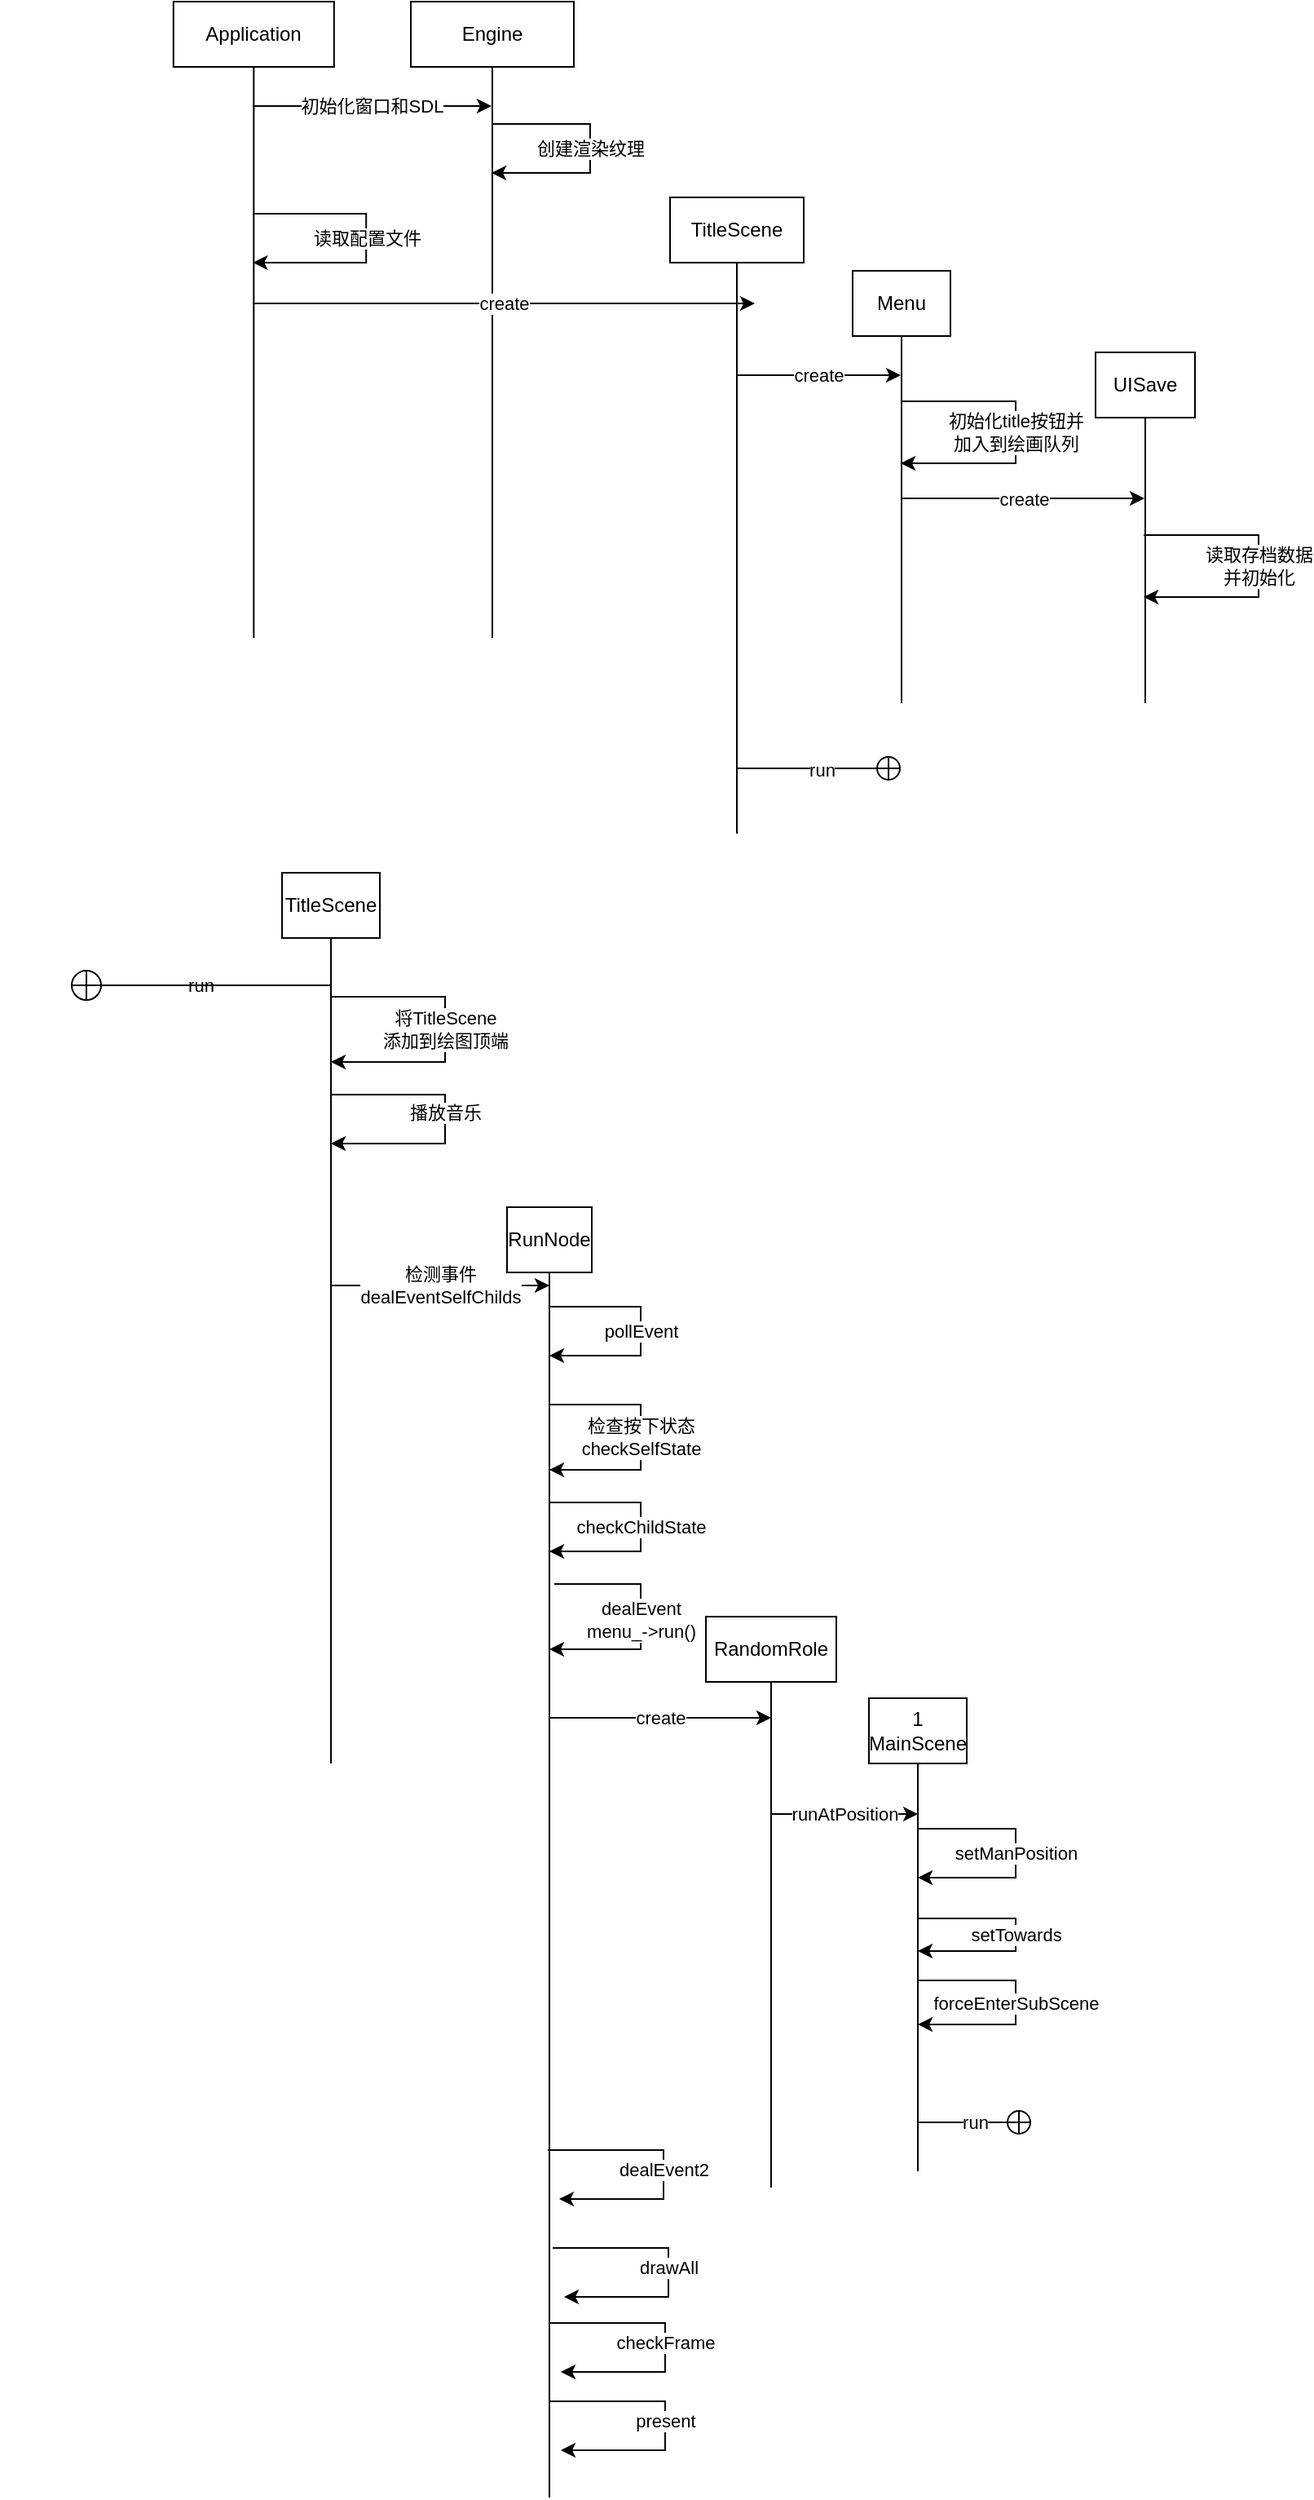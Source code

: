 <mxfile version="16.2.7" type="device"><diagram id="IN1xpbIWrTCwzECuijtb" name="第 1 页"><mxGraphModel dx="868" dy="482" grid="1" gridSize="10" guides="1" tooltips="1" connect="1" arrows="1" fold="1" page="1" pageScale="1" pageWidth="827" pageHeight="1169" math="0" shadow="0"><root><mxCell id="0"/><mxCell id="1" parent="0"/><mxCell id="ne3Uddin1NQ_Igzy5Xxl-41" value="run" style="endArrow=circlePlus;startArrow=none;endFill=0;startFill=0;endSize=8;html=1;labelBackgroundColor=none;rounded=0;strokeColor=default;sketch=0;" parent="1" edge="1"><mxGeometry width="160" relative="1" as="geometry"><mxPoint x="209.5" y="653" as="sourcePoint"/><mxPoint x="50" y="653" as="targetPoint"/></mxGeometry></mxCell><mxCell id="ne3Uddin1NQ_Igzy5Xxl-11" value="创建渲染纹理" style="edgeStyle=orthogonalEdgeStyle;rounded=0;orthogonalLoop=1;jettySize=auto;html=1;" parent="1" edge="1"><mxGeometry relative="1" as="geometry"><mxPoint x="308.5" y="125" as="sourcePoint"/><mxPoint x="308.5" y="155" as="targetPoint"/><Array as="points"><mxPoint x="369" y="125"/><mxPoint x="349" y="155"/></Array></mxGeometry></mxCell><mxCell id="ne3Uddin1NQ_Igzy5Xxl-17" value="Engine" style="shape=umlLifeline;perimeter=lifelinePerimeter;whiteSpace=wrap;html=1;container=1;collapsible=0;recursiveResize=0;outlineConnect=0;lifelineDashed=0;strokeWidth=1;" parent="1" vertex="1"><mxGeometry x="259" y="50" width="100" height="390" as="geometry"/></mxCell><mxCell id="ne3Uddin1NQ_Igzy5Xxl-20" value="" style="group" parent="1" vertex="1" connectable="0"><mxGeometry x="7" y="50" width="133" height="390" as="geometry"/></mxCell><mxCell id="ne3Uddin1NQ_Igzy5Xxl-15" value="读取配置文件" style="edgeStyle=orthogonalEdgeStyle;rounded=0;orthogonalLoop=1;jettySize=auto;html=1;" parent="ne3Uddin1NQ_Igzy5Xxl-20" edge="1"><mxGeometry relative="1" as="geometry"><mxPoint x="155.167" y="130" as="sourcePoint"/><mxPoint x="155.167" y="160" as="targetPoint"/><Array as="points"><mxPoint x="224.622" y="130"/><mxPoint x="224.622" y="160"/></Array></mxGeometry></mxCell><mxCell id="ne3Uddin1NQ_Igzy5Xxl-19" value="Application" style="shape=umlLifeline;perimeter=lifelinePerimeter;whiteSpace=wrap;html=1;container=1;collapsible=0;recursiveResize=0;outlineConnect=0;lifelineDashed=0;strokeWidth=1;" parent="ne3Uddin1NQ_Igzy5Xxl-20" vertex="1"><mxGeometry x="106.4" width="98.519" height="390" as="geometry"/></mxCell><mxCell id="ne3Uddin1NQ_Igzy5Xxl-24" value="初始化窗口和SDL" style="edgeStyle=none;rounded=0;orthogonalLoop=1;jettySize=auto;html=1;" parent="1" edge="1"><mxGeometry relative="1" as="geometry"><mxPoint x="162.159" y="114" as="sourcePoint"/><mxPoint x="308.5" y="114" as="targetPoint"/></mxGeometry></mxCell><mxCell id="ne3Uddin1NQ_Igzy5Xxl-31" value="create" style="edgeStyle=none;rounded=0;orthogonalLoop=1;jettySize=auto;html=1;" parent="1" target="ne3Uddin1NQ_Igzy5Xxl-30" edge="1"><mxGeometry relative="1" as="geometry"><mxPoint x="458.5" y="279" as="sourcePoint"/><mxPoint x="579.5" y="279" as="targetPoint"/></mxGeometry></mxCell><mxCell id="ne3Uddin1NQ_Igzy5Xxl-37" style="edgeStyle=none;rounded=0;orthogonalLoop=1;jettySize=auto;html=1;endArrow=circlePlus;endFill=0;" parent="1" source="ne3Uddin1NQ_Igzy5Xxl-26" edge="1"><mxGeometry relative="1" as="geometry"><mxPoint x="560" y="520" as="targetPoint"/></mxGeometry></mxCell><mxCell id="ne3Uddin1NQ_Igzy5Xxl-38" value="run" style="edgeLabel;html=1;align=center;verticalAlign=middle;resizable=0;points=[];" parent="ne3Uddin1NQ_Igzy5Xxl-37" vertex="1" connectable="0"><mxGeometry x="0.415" y="-1" relative="1" as="geometry"><mxPoint x="-20" as="offset"/></mxGeometry></mxCell><mxCell id="ne3Uddin1NQ_Igzy5Xxl-26" value="TitleScene" style="shape=umlLifeline;perimeter=lifelinePerimeter;whiteSpace=wrap;html=1;container=1;collapsible=0;recursiveResize=0;outlineConnect=0;lifelineDashed=0;strokeWidth=1;" parent="1" vertex="1"><mxGeometry x="418" y="170" width="82" height="390" as="geometry"/></mxCell><mxCell id="ne3Uddin1NQ_Igzy5Xxl-27" value="create" style="edgeStyle=none;rounded=0;orthogonalLoop=1;jettySize=auto;html=1;" parent="1" edge="1"><mxGeometry relative="1" as="geometry"><mxPoint x="162.159" y="235" as="sourcePoint"/><mxPoint x="470" y="235" as="targetPoint"/></mxGeometry></mxCell><mxCell id="ne3Uddin1NQ_Igzy5Xxl-33" value="初始化title按钮并&lt;br&gt;加入到绘画队列" style="edgeStyle=none;rounded=0;orthogonalLoop=1;jettySize=auto;html=1;" parent="1" edge="1"><mxGeometry relative="1" as="geometry"><mxPoint x="559.5" y="333" as="targetPoint"/><mxPoint x="559.5" y="295" as="sourcePoint"/><Array as="points"><mxPoint x="630" y="295"/><mxPoint x="630" y="333"/></Array></mxGeometry></mxCell><mxCell id="ne3Uddin1NQ_Igzy5Xxl-36" value="create" style="edgeStyle=none;rounded=0;orthogonalLoop=1;jettySize=auto;html=1;" parent="1" edge="1"><mxGeometry relative="1" as="geometry"><mxPoint x="559.5" y="354.5" as="sourcePoint"/><mxPoint x="709" y="354.5" as="targetPoint"/></mxGeometry></mxCell><mxCell id="ne3Uddin1NQ_Igzy5Xxl-30" value="Menu" style="shape=umlLifeline;perimeter=lifelinePerimeter;whiteSpace=wrap;html=1;container=1;collapsible=0;recursiveResize=0;outlineConnect=0;lifelineDashed=0;strokeWidth=1;" parent="1" vertex="1"><mxGeometry x="530" y="215" width="60" height="265" as="geometry"/></mxCell><mxCell id="ne3Uddin1NQ_Igzy5Xxl-34" value="读取存档数据&lt;br&gt;并初始化" style="edgeStyle=none;rounded=0;orthogonalLoop=1;jettySize=auto;html=1;" parent="1" edge="1"><mxGeometry relative="1" as="geometry"><mxPoint x="708.5" y="415" as="targetPoint"/><mxPoint x="708.5" y="377" as="sourcePoint"/><Array as="points"><mxPoint x="779" y="377"/><mxPoint x="779" y="415"/></Array></mxGeometry></mxCell><mxCell id="ne3Uddin1NQ_Igzy5Xxl-35" value="UISave" style="shape=umlLifeline;perimeter=lifelinePerimeter;whiteSpace=wrap;html=1;container=1;collapsible=0;recursiveResize=0;outlineConnect=0;lifelineDashed=0;strokeWidth=1;" parent="1" vertex="1"><mxGeometry x="679" y="265" width="61" height="215" as="geometry"/></mxCell><mxCell id="ne3Uddin1NQ_Igzy5Xxl-42" value="将TitleScene&lt;br&gt;添加到绘图顶端" style="edgeStyle=none;rounded=0;sketch=0;orthogonalLoop=1;jettySize=auto;html=1;endArrow=classic;endFill=1;strokeColor=default;" parent="1" source="ne3Uddin1NQ_Igzy5Xxl-40" target="ne3Uddin1NQ_Igzy5Xxl-40" edge="1"><mxGeometry relative="1" as="geometry"><mxPoint x="280" y="660" as="targetPoint"/><Array as="points"><mxPoint x="280" y="660"/><mxPoint x="280" y="700"/></Array></mxGeometry></mxCell><mxCell id="ne3Uddin1NQ_Igzy5Xxl-43" value="播放音乐" style="edgeStyle=none;rounded=0;sketch=0;orthogonalLoop=1;jettySize=auto;html=1;endArrow=classic;endFill=1;strokeColor=default;" parent="1" source="ne3Uddin1NQ_Igzy5Xxl-40" target="ne3Uddin1NQ_Igzy5Xxl-40" edge="1"><mxGeometry x="-0.059" relative="1" as="geometry"><mxPoint x="310" y="730" as="targetPoint"/><Array as="points"><mxPoint x="280" y="720"/><mxPoint x="280" y="750"/></Array><mxPoint y="1" as="offset"/></mxGeometry></mxCell><mxCell id="2xgkIIBx5w3xvE74COBg-5" value="检测事件&lt;br&gt;&lt;span style=&quot;font-size: 11px&quot;&gt;dealEventSelfChilds&lt;/span&gt;" style="edgeStyle=orthogonalEdgeStyle;rounded=0;orthogonalLoop=1;jettySize=auto;html=1;entryX=0.5;entryY=0.256;entryDx=0;entryDy=0;entryPerimeter=0;endArrow=classic;endFill=1;" edge="1" parent="1"><mxGeometry relative="1" as="geometry"><mxPoint x="209.5" y="837.04" as="sourcePoint"/><mxPoint x="344" y="837.04" as="targetPoint"/></mxGeometry></mxCell><mxCell id="ne3Uddin1NQ_Igzy5Xxl-40" value="TitleScene" style="shape=umlLifeline;perimeter=lifelinePerimeter;whiteSpace=wrap;html=1;container=1;collapsible=0;recursiveResize=0;outlineConnect=0;lifelineDashed=0;strokeWidth=1;" parent="1" vertex="1"><mxGeometry x="180" y="584" width="60" height="546" as="geometry"/></mxCell><mxCell id="2xgkIIBx5w3xvE74COBg-16" value="create" style="edgeStyle=orthogonalEdgeStyle;rounded=0;orthogonalLoop=1;jettySize=auto;html=1;endArrow=classic;endFill=1;" edge="1" parent="1" source="2xgkIIBx5w3xvE74COBg-4"><mxGeometry relative="1" as="geometry"><mxPoint x="343.5" y="1082" as="sourcePoint"/><mxPoint x="480" y="1102" as="targetPoint"/><Array as="points"><mxPoint x="480" y="1102"/></Array></mxGeometry></mxCell><mxCell id="2xgkIIBx5w3xvE74COBg-4" value="RunNode" style="shape=umlLifeline;perimeter=lifelinePerimeter;whiteSpace=wrap;html=1;container=1;collapsible=0;recursiveResize=0;outlineConnect=0;lifelineDashed=0;" vertex="1" parent="1"><mxGeometry x="318" y="789" width="52" height="791" as="geometry"/></mxCell><mxCell id="2xgkIIBx5w3xvE74COBg-6" value="&lt;span style=&quot;font-size: 11px&quot;&gt;pollEvent&lt;/span&gt;" style="edgeStyle=orthogonalEdgeStyle;rounded=0;orthogonalLoop=1;jettySize=auto;html=1;endArrow=classic;endFill=1;" edge="1" parent="1" source="2xgkIIBx5w3xvE74COBg-4" target="2xgkIIBx5w3xvE74COBg-4"><mxGeometry relative="1" as="geometry"><Array as="points"><mxPoint x="400" y="850"/><mxPoint x="390" y="880"/></Array></mxGeometry></mxCell><mxCell id="2xgkIIBx5w3xvE74COBg-22" value="runAtPosition" style="edgeStyle=orthogonalEdgeStyle;rounded=0;orthogonalLoop=1;jettySize=auto;html=1;entryX=0.5;entryY=0.345;entryDx=0;entryDy=0;entryPerimeter=0;endArrow=classic;endFill=1;" edge="1" parent="1"><mxGeometry relative="1" as="geometry"><mxPoint x="479.5" y="1161" as="sourcePoint"/><mxPoint x="570" y="1161.05" as="targetPoint"/><Array as="points"><mxPoint x="550" y="1161"/><mxPoint x="550" y="1161"/></Array></mxGeometry></mxCell><mxCell id="2xgkIIBx5w3xvE74COBg-11" value="RandomRole" style="shape=umlLifeline;perimeter=lifelinePerimeter;whiteSpace=wrap;html=1;container=1;collapsible=0;recursiveResize=0;outlineConnect=0;lifelineDashed=0;" vertex="1" parent="1"><mxGeometry x="440" y="1040" width="80" height="350" as="geometry"/></mxCell><mxCell id="2xgkIIBx5w3xvE74COBg-12" value="检查按下状态&lt;br&gt;&lt;span style=&quot;font-size: 11px&quot;&gt;checkSelfState&lt;/span&gt;" style="edgeStyle=orthogonalEdgeStyle;rounded=0;orthogonalLoop=1;jettySize=auto;html=1;endArrow=classic;endFill=1;" edge="1" parent="1" source="2xgkIIBx5w3xvE74COBg-4" target="2xgkIIBx5w3xvE74COBg-4"><mxGeometry relative="1" as="geometry"><Array as="points"><mxPoint x="400" y="910"/><mxPoint x="380" y="950"/></Array></mxGeometry></mxCell><mxCell id="2xgkIIBx5w3xvE74COBg-13" value="&lt;span style=&quot;font-size: 11px&quot;&gt;checkChildState&lt;/span&gt;" style="edgeStyle=orthogonalEdgeStyle;rounded=0;orthogonalLoop=1;jettySize=auto;html=1;endArrow=classic;endFill=1;" edge="1" parent="1"><mxGeometry relative="1" as="geometry"><mxPoint x="343.5" y="970" as="sourcePoint"/><mxPoint x="344" y="1000" as="targetPoint"/><Array as="points"><mxPoint x="400" y="970"/><mxPoint x="400" y="1000"/><mxPoint x="344" y="1000"/></Array></mxGeometry></mxCell><mxCell id="2xgkIIBx5w3xvE74COBg-14" value="&lt;span style=&quot;font-size: 11px&quot;&gt;dealEvent&lt;/span&gt;&lt;br&gt;&lt;span style=&quot;font-size: 11px&quot;&gt;menu_-&amp;gt;run()&lt;/span&gt;" style="edgeStyle=orthogonalEdgeStyle;rounded=0;orthogonalLoop=1;jettySize=auto;html=1;endArrow=classic;endFill=1;" edge="1" parent="1" target="2xgkIIBx5w3xvE74COBg-4"><mxGeometry relative="1" as="geometry"><mxPoint x="347" y="1020" as="sourcePoint"/><mxPoint x="350" y="1050" as="targetPoint"/><Array as="points"><mxPoint x="400" y="1020"/><mxPoint x="400" y="1060"/></Array></mxGeometry></mxCell><mxCell id="2xgkIIBx5w3xvE74COBg-26" value="run" style="edgeStyle=orthogonalEdgeStyle;rounded=0;orthogonalLoop=1;jettySize=auto;html=1;endArrow=circlePlus;endFill=0;" edge="1" parent="1" source="2xgkIIBx5w3xvE74COBg-18"><mxGeometry relative="1" as="geometry"><mxPoint x="640" y="1350" as="targetPoint"/><Array as="points"><mxPoint x="590" y="1350"/><mxPoint x="590" y="1350"/></Array></mxGeometry></mxCell><mxCell id="2xgkIIBx5w3xvE74COBg-18" value="1&lt;br&gt;MainScene" style="shape=umlLifeline;perimeter=lifelinePerimeter;whiteSpace=wrap;html=1;container=1;collapsible=0;recursiveResize=0;outlineConnect=0;lifelineDashed=0;" vertex="1" parent="1"><mxGeometry x="540" y="1090" width="60" height="290" as="geometry"/></mxCell><mxCell id="2xgkIIBx5w3xvE74COBg-23" value="setManPosition" style="edgeStyle=orthogonalEdgeStyle;rounded=0;orthogonalLoop=1;jettySize=auto;html=1;endArrow=classic;endFill=1;" edge="1" parent="1" source="2xgkIIBx5w3xvE74COBg-18" target="2xgkIIBx5w3xvE74COBg-18"><mxGeometry relative="1" as="geometry"><Array as="points"><mxPoint x="630" y="1170"/><mxPoint x="600" y="1200"/></Array></mxGeometry></mxCell><mxCell id="2xgkIIBx5w3xvE74COBg-24" value="setTowards" style="edgeStyle=orthogonalEdgeStyle;rounded=0;orthogonalLoop=1;jettySize=auto;html=1;endArrow=classic;endFill=1;" edge="1" parent="1" source="2xgkIIBx5w3xvE74COBg-18" target="2xgkIIBx5w3xvE74COBg-18"><mxGeometry relative="1" as="geometry"><Array as="points"><mxPoint x="630" y="1235"/></Array></mxGeometry></mxCell><mxCell id="2xgkIIBx5w3xvE74COBg-25" value="forceEnterSubScene" style="edgeStyle=orthogonalEdgeStyle;rounded=0;orthogonalLoop=1;jettySize=auto;html=1;endArrow=classic;endFill=1;" edge="1" parent="1"><mxGeometry relative="1" as="geometry"><mxPoint x="569.5" y="1263" as="sourcePoint"/><mxPoint x="570" y="1290" as="targetPoint"/><Array as="points"><mxPoint x="630" y="1263"/><mxPoint x="630" y="1290"/><mxPoint x="570" y="1290"/></Array></mxGeometry></mxCell><mxCell id="2xgkIIBx5w3xvE74COBg-27" value="dealEvent2" style="edgeStyle=orthogonalEdgeStyle;rounded=0;orthogonalLoop=1;jettySize=auto;html=1;endArrow=classic;endFill=1;" edge="1" parent="1"><mxGeometry relative="1" as="geometry"><mxPoint x="350" y="1397" as="targetPoint"/><mxPoint x="343" y="1367" as="sourcePoint"/><Array as="points"><mxPoint x="343" y="1367"/><mxPoint x="414" y="1367"/></Array></mxGeometry></mxCell><mxCell id="2xgkIIBx5w3xvE74COBg-28" value="drawAll" style="edgeStyle=orthogonalEdgeStyle;rounded=0;orthogonalLoop=1;jettySize=auto;html=1;endArrow=classic;endFill=1;" edge="1" parent="1"><mxGeometry relative="1" as="geometry"><mxPoint x="353" y="1457" as="targetPoint"/><mxPoint x="346" y="1427" as="sourcePoint"/><Array as="points"><mxPoint x="346" y="1427"/><mxPoint x="417" y="1427"/></Array></mxGeometry></mxCell><mxCell id="2xgkIIBx5w3xvE74COBg-29" value="checkFrame" style="edgeStyle=orthogonalEdgeStyle;rounded=0;orthogonalLoop=1;jettySize=auto;html=1;endArrow=classic;endFill=1;" edge="1" parent="1"><mxGeometry relative="1" as="geometry"><mxPoint x="351" y="1503" as="targetPoint"/><mxPoint x="344" y="1473" as="sourcePoint"/><Array as="points"><mxPoint x="344" y="1473"/><mxPoint x="415" y="1473"/></Array></mxGeometry></mxCell><mxCell id="2xgkIIBx5w3xvE74COBg-30" value="present" style="edgeStyle=orthogonalEdgeStyle;rounded=0;orthogonalLoop=1;jettySize=auto;html=1;endArrow=classic;endFill=1;" edge="1" parent="1"><mxGeometry relative="1" as="geometry"><mxPoint x="351" y="1551" as="targetPoint"/><mxPoint x="344" y="1521" as="sourcePoint"/><Array as="points"><mxPoint x="344" y="1521"/><mxPoint x="415" y="1521"/></Array></mxGeometry></mxCell></root></mxGraphModel></diagram></mxfile>